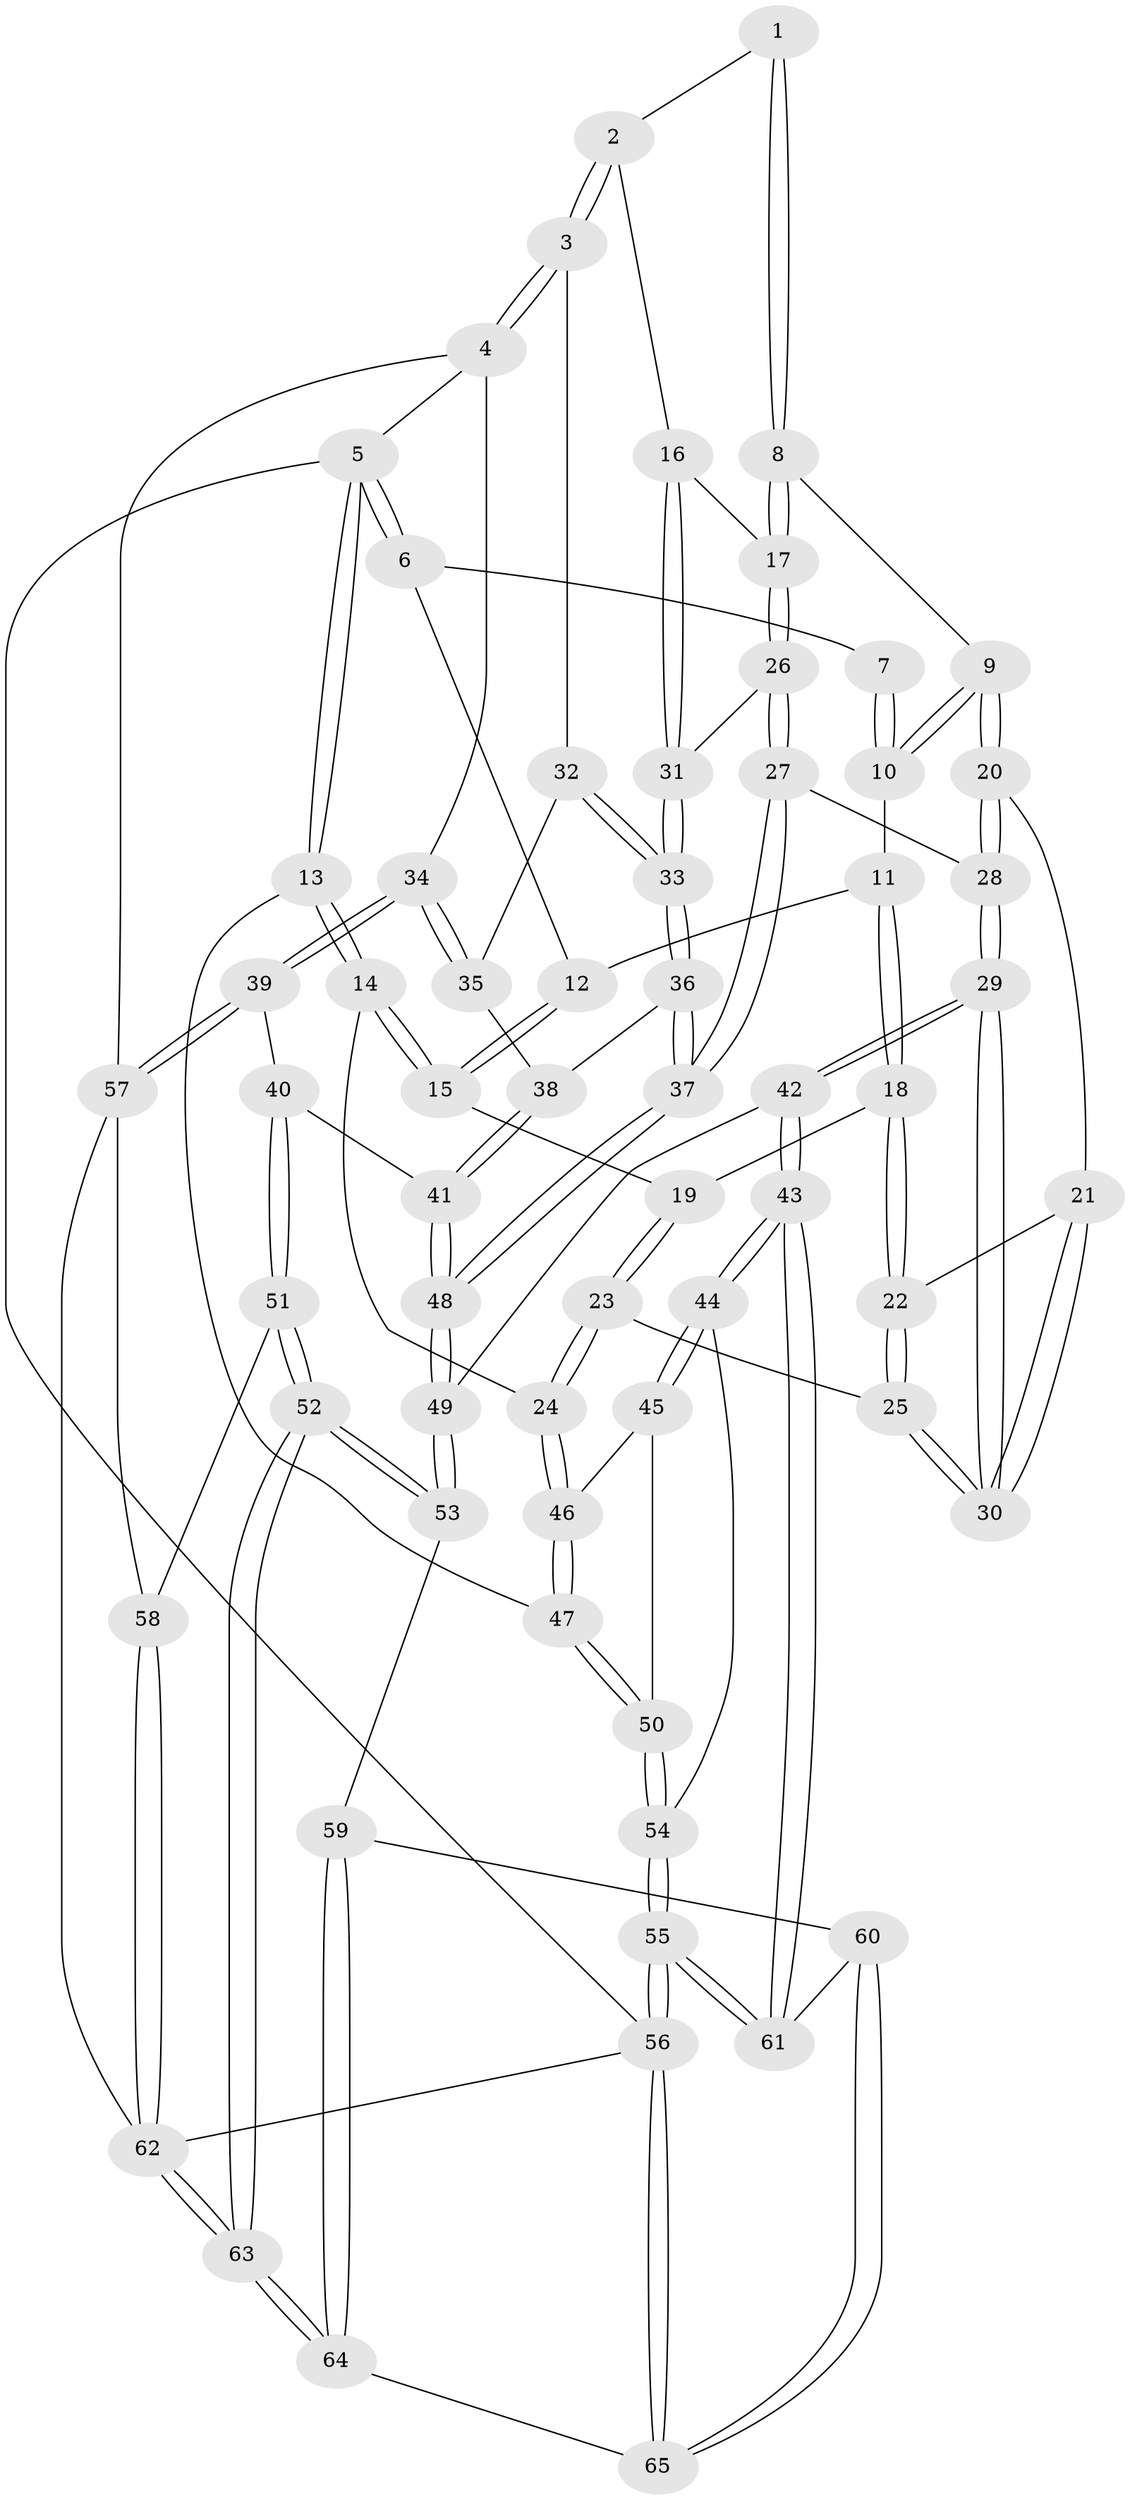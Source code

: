 // Generated by graph-tools (version 1.1) at 2025/01/03/09/25 05:01:36]
// undirected, 65 vertices, 159 edges
graph export_dot {
graph [start="1"]
  node [color=gray90,style=filled];
  1 [pos="+0.5428838067759731+0"];
  2 [pos="+0.8719797411242666+0"];
  3 [pos="+1+0"];
  4 [pos="+1+0"];
  5 [pos="+0+0"];
  6 [pos="+0.21922557964489553+0"];
  7 [pos="+0.4775024040648848+0"];
  8 [pos="+0.5753191129280603+0.16729379885706439"];
  9 [pos="+0.5289061393673877+0.16792080985627744"];
  10 [pos="+0.47817376051329025+0.12969712098817848"];
  11 [pos="+0.3834546757412079+0.13360567862819303"];
  12 [pos="+0.218179368962108+0"];
  13 [pos="+0+0.30227628415871427"];
  14 [pos="+0+0.23192220789849816"];
  15 [pos="+0.14988586196846954+0.09688532830662443"];
  16 [pos="+0.6536901449045707+0.16993439586652434"];
  17 [pos="+0.6055250785251+0.1735199753385605"];
  18 [pos="+0.35311748323383735+0.16885641292070686"];
  19 [pos="+0.1973138678278005+0.13754814216340167"];
  20 [pos="+0.5002911055077487+0.2162460336981371"];
  21 [pos="+0.48236046034961244+0.2267023613373499"];
  22 [pos="+0.35037703633221584+0.2817226713292349"];
  23 [pos="+0.27490514446756603+0.3345433462526979"];
  24 [pos="+0.27204564251705354+0.33714962367978457"];
  25 [pos="+0.3358006927906556+0.3150847814345269"];
  26 [pos="+0.5564617310434246+0.3688527852890064"];
  27 [pos="+0.5369243220803305+0.3863226934529603"];
  28 [pos="+0.513166619411835+0.3938787843763637"];
  29 [pos="+0.48342916367272404+0.41606839753973657"];
  30 [pos="+0.42497305362971804+0.3714949343517528"];
  31 [pos="+0.7592749542611864+0.2989215766934308"];
  32 [pos="+1+0"];
  33 [pos="+0.7918357570498192+0.31879925638715323"];
  34 [pos="+1+0.43546390338576185"];
  35 [pos="+0.9438472164062889+0.3674448526202333"];
  36 [pos="+0.7955541836132223+0.328634338790775"];
  37 [pos="+0.7531274500956052+0.497245695064692"];
  38 [pos="+0.9292808363284831+0.3663319987911756"];
  39 [pos="+1+0.4993272339980177"];
  40 [pos="+0.9749979650326459+0.5474800814122344"];
  41 [pos="+0.912943371272688+0.5260367711214516"];
  42 [pos="+0.46618597222063773+0.5433067879991544"];
  43 [pos="+0.312247326214115+0.6531874145139477"];
  44 [pos="+0.26147495916941355+0.6022512924380297"];
  45 [pos="+0.2373289698556955+0.4596113363938259"];
  46 [pos="+0.25598781653187197+0.3752715592416276"];
  47 [pos="+0+0.3444901346612381"];
  48 [pos="+0.7538370364095931+0.5162461724721491"];
  49 [pos="+0.7085106252200103+0.6217044307563782"];
  50 [pos="+0+0.35592404741794426"];
  51 [pos="+0.8434026080458635+0.7652387683653554"];
  52 [pos="+0.7497210457670387+0.7717635350882243"];
  53 [pos="+0.7451830648474219+0.766843677468698"];
  54 [pos="+0+0.5536364210688522"];
  55 [pos="+0+0.9768389864299045"];
  56 [pos="+0+1"];
  57 [pos="+1+0.7893855132885652"];
  58 [pos="+0.9871712586493538+0.7935989493711488"];
  59 [pos="+0.5945524050061795+0.7858856161742911"];
  60 [pos="+0.34951117101372425+0.7895374121702325"];
  61 [pos="+0.31405457165247286+0.7253746185187442"];
  62 [pos="+0.8563418243700465+1"];
  63 [pos="+0.7211936429566486+1"];
  64 [pos="+0.45795748708830525+1"];
  65 [pos="+0.3485951451579219+1"];
  1 -- 2;
  1 -- 8;
  1 -- 8;
  2 -- 3;
  2 -- 3;
  2 -- 16;
  3 -- 4;
  3 -- 4;
  3 -- 32;
  4 -- 5;
  4 -- 34;
  4 -- 57;
  5 -- 6;
  5 -- 6;
  5 -- 13;
  5 -- 13;
  5 -- 56;
  6 -- 7;
  6 -- 12;
  7 -- 10;
  7 -- 10;
  8 -- 9;
  8 -- 17;
  8 -- 17;
  9 -- 10;
  9 -- 10;
  9 -- 20;
  9 -- 20;
  10 -- 11;
  11 -- 12;
  11 -- 18;
  11 -- 18;
  12 -- 15;
  12 -- 15;
  13 -- 14;
  13 -- 14;
  13 -- 47;
  14 -- 15;
  14 -- 15;
  14 -- 24;
  15 -- 19;
  16 -- 17;
  16 -- 31;
  16 -- 31;
  17 -- 26;
  17 -- 26;
  18 -- 19;
  18 -- 22;
  18 -- 22;
  19 -- 23;
  19 -- 23;
  20 -- 21;
  20 -- 28;
  20 -- 28;
  21 -- 22;
  21 -- 30;
  21 -- 30;
  22 -- 25;
  22 -- 25;
  23 -- 24;
  23 -- 24;
  23 -- 25;
  24 -- 46;
  24 -- 46;
  25 -- 30;
  25 -- 30;
  26 -- 27;
  26 -- 27;
  26 -- 31;
  27 -- 28;
  27 -- 37;
  27 -- 37;
  28 -- 29;
  28 -- 29;
  29 -- 30;
  29 -- 30;
  29 -- 42;
  29 -- 42;
  31 -- 33;
  31 -- 33;
  32 -- 33;
  32 -- 33;
  32 -- 35;
  33 -- 36;
  33 -- 36;
  34 -- 35;
  34 -- 35;
  34 -- 39;
  34 -- 39;
  35 -- 38;
  36 -- 37;
  36 -- 37;
  36 -- 38;
  37 -- 48;
  37 -- 48;
  38 -- 41;
  38 -- 41;
  39 -- 40;
  39 -- 57;
  39 -- 57;
  40 -- 41;
  40 -- 51;
  40 -- 51;
  41 -- 48;
  41 -- 48;
  42 -- 43;
  42 -- 43;
  42 -- 49;
  43 -- 44;
  43 -- 44;
  43 -- 61;
  43 -- 61;
  44 -- 45;
  44 -- 45;
  44 -- 54;
  45 -- 46;
  45 -- 50;
  46 -- 47;
  46 -- 47;
  47 -- 50;
  47 -- 50;
  48 -- 49;
  48 -- 49;
  49 -- 53;
  49 -- 53;
  50 -- 54;
  50 -- 54;
  51 -- 52;
  51 -- 52;
  51 -- 58;
  52 -- 53;
  52 -- 53;
  52 -- 63;
  52 -- 63;
  53 -- 59;
  54 -- 55;
  54 -- 55;
  55 -- 56;
  55 -- 56;
  55 -- 61;
  55 -- 61;
  56 -- 65;
  56 -- 65;
  56 -- 62;
  57 -- 58;
  57 -- 62;
  58 -- 62;
  58 -- 62;
  59 -- 60;
  59 -- 64;
  59 -- 64;
  60 -- 61;
  60 -- 65;
  60 -- 65;
  62 -- 63;
  62 -- 63;
  63 -- 64;
  63 -- 64;
  64 -- 65;
}
